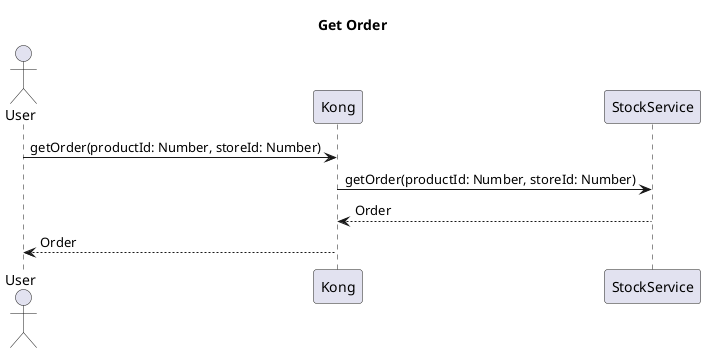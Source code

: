 @startuml get-order
title Get Order
actor User

User -> Kong : getOrder(productId: Number, storeId: Number)
Kong -> StockService : getOrder(productId: Number, storeId: Number)
StockService --> Kong : Order
Kong --> User : Order
@enduml